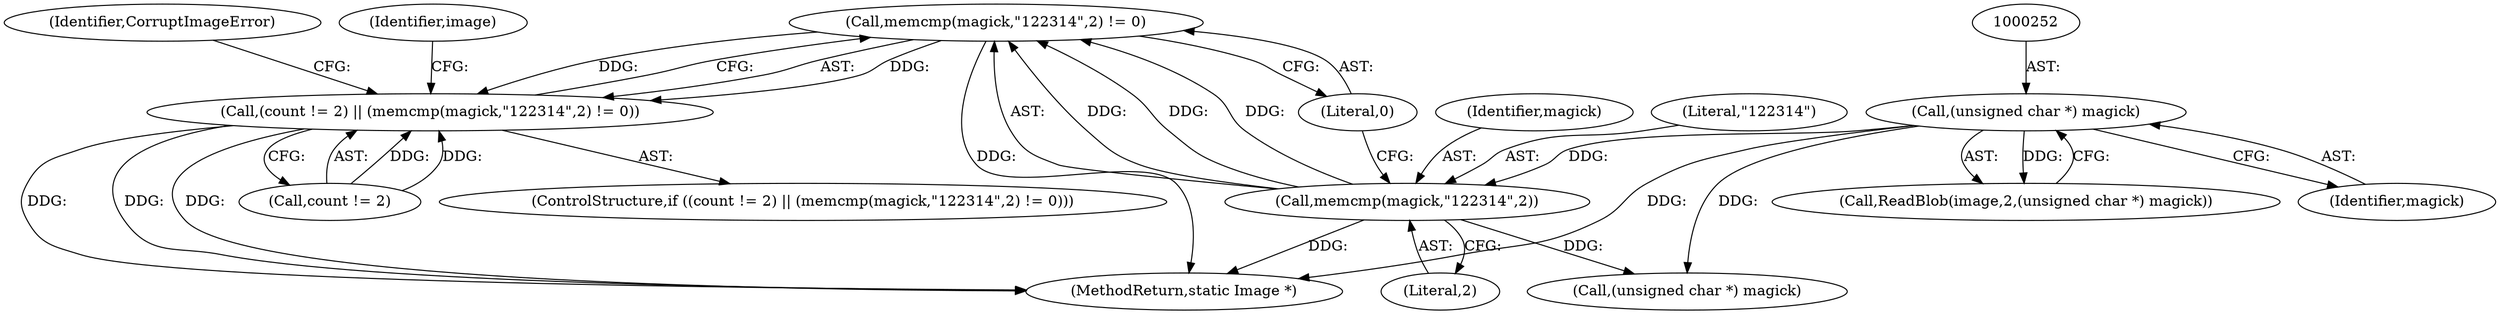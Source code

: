 digraph "0_ImageMagick_7fdf9ea808caa3c81a0eb42656e5fafc59084198@API" {
"1000259" [label="(Call,memcmp(magick,\"\122\314\",2) != 0)"];
"1000260" [label="(Call,memcmp(magick,\"\122\314\",2))"];
"1000251" [label="(Call,(unsigned char *) magick)"];
"1000255" [label="(Call,(count != 2) || (memcmp(magick,\"\122\314\",2) != 0))"];
"1000263" [label="(Literal,2)"];
"1000254" [label="(ControlStructure,if ((count != 2) || (memcmp(magick,\"\122\314\",2) != 0)))"];
"1000248" [label="(Call,ReadBlob(image,2,(unsigned char *) magick))"];
"1000260" [label="(Call,memcmp(magick,\"\122\314\",2))"];
"1000261" [label="(Identifier,magick)"];
"1000266" [label="(Identifier,CorruptImageError)"];
"1002103" [label="(MethodReturn,static Image *)"];
"1000251" [label="(Call,(unsigned char *) magick)"];
"1000255" [label="(Call,(count != 2) || (memcmp(magick,\"\122\314\",2) != 0))"];
"1002034" [label="(Call,(unsigned char *) magick)"];
"1000259" [label="(Call,memcmp(magick,\"\122\314\",2) != 0)"];
"1000262" [label="(Literal,\"\122\314\")"];
"1000273" [label="(Identifier,image)"];
"1000253" [label="(Identifier,magick)"];
"1000256" [label="(Call,count != 2)"];
"1000264" [label="(Literal,0)"];
"1000259" -> "1000255"  [label="AST: "];
"1000259" -> "1000264"  [label="CFG: "];
"1000260" -> "1000259"  [label="AST: "];
"1000264" -> "1000259"  [label="AST: "];
"1000255" -> "1000259"  [label="CFG: "];
"1000259" -> "1002103"  [label="DDG: "];
"1000259" -> "1000255"  [label="DDG: "];
"1000259" -> "1000255"  [label="DDG: "];
"1000260" -> "1000259"  [label="DDG: "];
"1000260" -> "1000259"  [label="DDG: "];
"1000260" -> "1000259"  [label="DDG: "];
"1000260" -> "1000263"  [label="CFG: "];
"1000261" -> "1000260"  [label="AST: "];
"1000262" -> "1000260"  [label="AST: "];
"1000263" -> "1000260"  [label="AST: "];
"1000264" -> "1000260"  [label="CFG: "];
"1000260" -> "1002103"  [label="DDG: "];
"1000251" -> "1000260"  [label="DDG: "];
"1000260" -> "1002034"  [label="DDG: "];
"1000251" -> "1000248"  [label="AST: "];
"1000251" -> "1000253"  [label="CFG: "];
"1000252" -> "1000251"  [label="AST: "];
"1000253" -> "1000251"  [label="AST: "];
"1000248" -> "1000251"  [label="CFG: "];
"1000251" -> "1002103"  [label="DDG: "];
"1000251" -> "1000248"  [label="DDG: "];
"1000251" -> "1002034"  [label="DDG: "];
"1000255" -> "1000254"  [label="AST: "];
"1000255" -> "1000256"  [label="CFG: "];
"1000256" -> "1000255"  [label="AST: "];
"1000266" -> "1000255"  [label="CFG: "];
"1000273" -> "1000255"  [label="CFG: "];
"1000255" -> "1002103"  [label="DDG: "];
"1000255" -> "1002103"  [label="DDG: "];
"1000255" -> "1002103"  [label="DDG: "];
"1000256" -> "1000255"  [label="DDG: "];
"1000256" -> "1000255"  [label="DDG: "];
}
